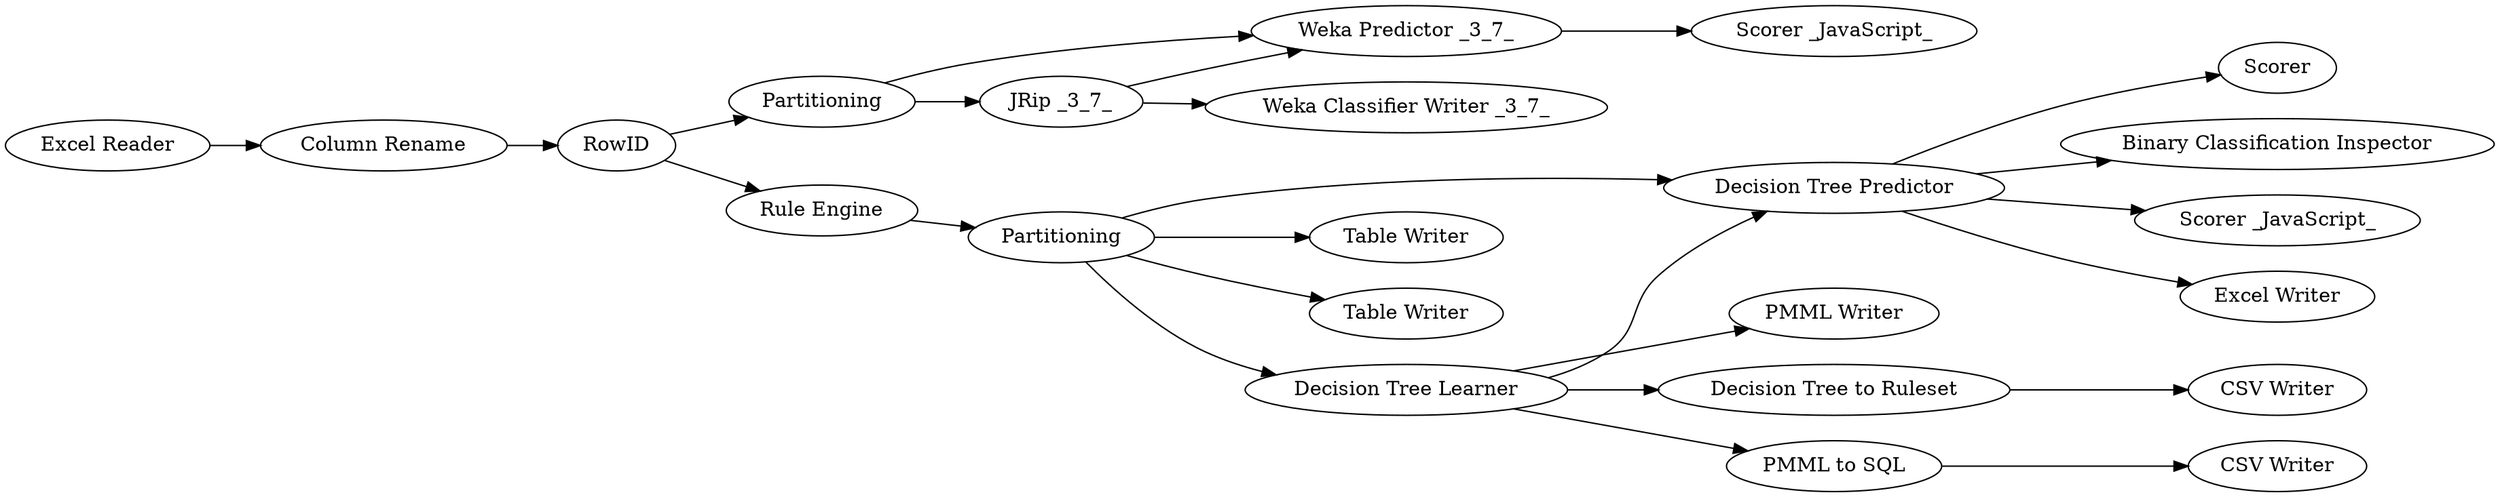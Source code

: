 digraph {
	"-1462919242408573696_467" [label="Decision Tree Predictor"]
	"-1462919242408573696_495" [label="Table Writer"]
	"-1462919242408573696_491" [label=Scorer]
	"-1462919242408573696_501" [label=Partitioning]
	"-1462919242408573696_492" [label="PMML Writer"]
	"-1462919242408573696_496" [label="Table Writer"]
	"-1462919242408573696_505" [label="Scorer _JavaScript_"]
	"-1462919242408573696_500" [label="JRip _3_7_"]
	"-1462919242408573696_476" [label="Decision Tree to Ruleset"]
	"-1462919242408573696_498" [label="Binary Classification Inspector"]
	"-1462919242408573696_494" [label="CSV Writer"]
	"-1462919242408573696_472" [label="Column Rename"]
	"-1462919242408573696_504" [label="Weka Predictor _3_7_"]
	"-1462919242408573696_481" [label="Rule Engine"]
	"-1462919242408573696_478" [label="PMML to SQL"]
	"-1462919242408573696_471" [label="Excel Reader"]
	"-1462919242408573696_490" [label="Scorer _JavaScript_"]
	"-1462919242408573696_502" [label="Weka Classifier Writer _3_7_"]
	"-1462919242408573696_480" [label=RowID]
	"-1462919242408573696_473" [label=Partitioning]
	"-1462919242408573696_499" [label="Excel Writer"]
	"-1462919242408573696_497" [label="CSV Writer"]
	"-1462919242408573696_474" [label="Decision Tree Learner"]
	"-1462919242408573696_474" -> "-1462919242408573696_478"
	"-1462919242408573696_500" -> "-1462919242408573696_502"
	"-1462919242408573696_473" -> "-1462919242408573696_467"
	"-1462919242408573696_474" -> "-1462919242408573696_467"
	"-1462919242408573696_504" -> "-1462919242408573696_505"
	"-1462919242408573696_476" -> "-1462919242408573696_497"
	"-1462919242408573696_478" -> "-1462919242408573696_494"
	"-1462919242408573696_467" -> "-1462919242408573696_490"
	"-1462919242408573696_474" -> "-1462919242408573696_476"
	"-1462919242408573696_473" -> "-1462919242408573696_495"
	"-1462919242408573696_473" -> "-1462919242408573696_496"
	"-1462919242408573696_467" -> "-1462919242408573696_491"
	"-1462919242408573696_471" -> "-1462919242408573696_472"
	"-1462919242408573696_473" -> "-1462919242408573696_474"
	"-1462919242408573696_467" -> "-1462919242408573696_498"
	"-1462919242408573696_472" -> "-1462919242408573696_480"
	"-1462919242408573696_501" -> "-1462919242408573696_504"
	"-1462919242408573696_500" -> "-1462919242408573696_504"
	"-1462919242408573696_480" -> "-1462919242408573696_501"
	"-1462919242408573696_501" -> "-1462919242408573696_500"
	"-1462919242408573696_480" -> "-1462919242408573696_481"
	"-1462919242408573696_474" -> "-1462919242408573696_492"
	"-1462919242408573696_467" -> "-1462919242408573696_499"
	"-1462919242408573696_481" -> "-1462919242408573696_473"
	rankdir=LR
}
